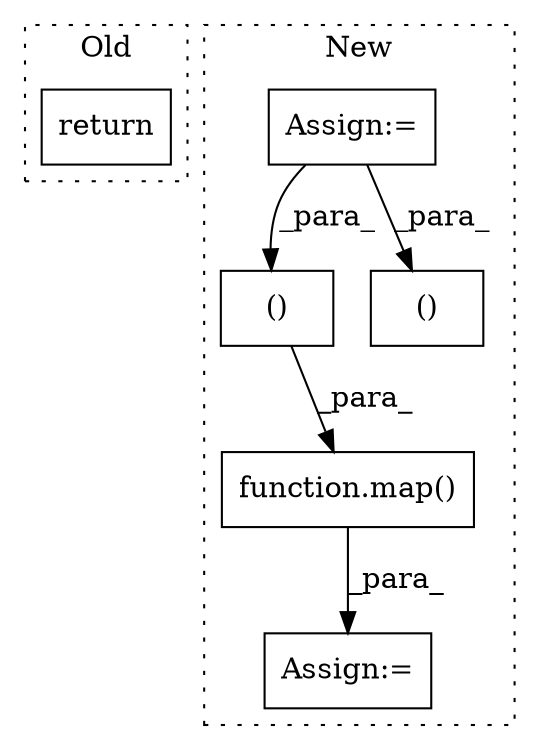 digraph G {
subgraph cluster0 {
1 [label="return" a="93" s="280" l="7" shape="box"];
label = "Old";
style="dotted";
}
subgraph cluster1 {
2 [label="function.map()" a="75" s="1639,1707" l="4,1" shape="box"];
3 [label="Assign:=" a="68" s="1630" l="9" shape="box"];
4 [label="()" a="54" s="1700" l="6" shape="box"];
5 [label="Assign:=" a="68" s="1522" l="3" shape="box"];
6 [label="()" a="54" s="1630" l="6" shape="box"];
label = "New";
style="dotted";
}
2 -> 3 [label="_para_"];
4 -> 2 [label="_para_"];
5 -> 6 [label="_para_"];
5 -> 4 [label="_para_"];
}